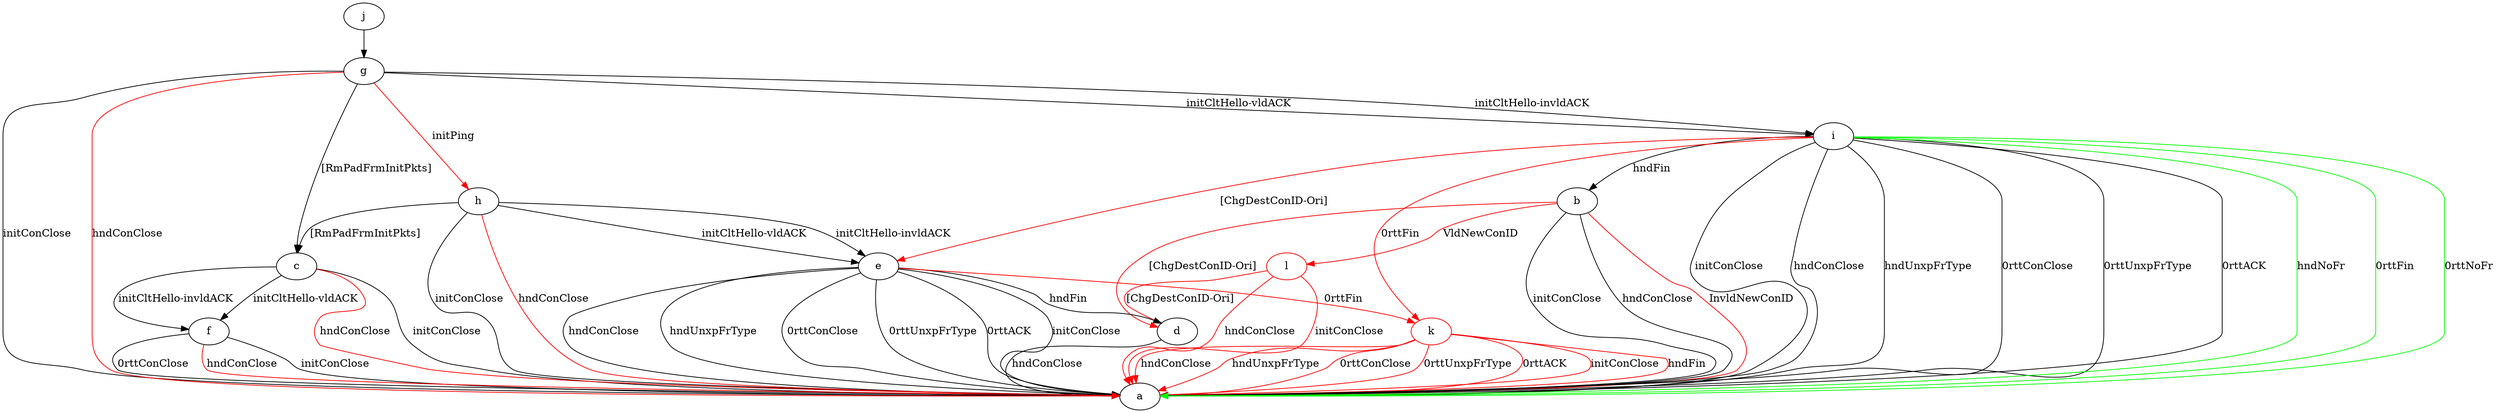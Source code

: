 digraph "" {
	b -> a	[key=0,
		label="initConClose "];
	b -> a	[key=1,
		label="hndConClose "];
	b -> a	[key=2,
		color=red,
		label="InvldNewConID "];
	b -> d	[key=0,
		color=red,
		label="[ChgDestConID-Ori] "];
	l	[color=red];
	b -> l	[key=0,
		color=red,
		label="VldNewConID "];
	c -> a	[key=0,
		label="initConClose "];
	c -> a	[key=1,
		color=red,
		label="hndConClose "];
	c -> f	[key=0,
		label="initCltHello-vldACK "];
	c -> f	[key=1,
		label="initCltHello-invldACK "];
	d -> a	[key=0,
		label="hndConClose "];
	e -> a	[key=0,
		label="initConClose "];
	e -> a	[key=1,
		label="hndConClose "];
	e -> a	[key=2,
		label="hndUnxpFrType "];
	e -> a	[key=3,
		label="0rttConClose "];
	e -> a	[key=4,
		label="0rttUnxpFrType "];
	e -> a	[key=5,
		label="0rttACK "];
	e -> d	[key=0,
		label="hndFin "];
	k	[color=red];
	e -> k	[key=0,
		color=red,
		label="0rttFin "];
	f -> a	[key=0,
		label="initConClose "];
	f -> a	[key=1,
		label="0rttConClose "];
	f -> a	[key=2,
		color=red,
		label="hndConClose "];
	g -> a	[key=0,
		label="initConClose "];
	g -> a	[key=1,
		color=red,
		label="hndConClose "];
	g -> c	[key=0,
		label="[RmPadFrmInitPkts] "];
	g -> h	[key=0,
		color=red,
		label="initPing "];
	g -> i	[key=0,
		label="initCltHello-vldACK "];
	g -> i	[key=1,
		label="initCltHello-invldACK "];
	h -> a	[key=0,
		label="initConClose "];
	h -> a	[key=1,
		color=red,
		label="hndConClose "];
	h -> c	[key=0,
		label="[RmPadFrmInitPkts] "];
	h -> e	[key=0,
		label="initCltHello-vldACK "];
	h -> e	[key=1,
		label="initCltHello-invldACK "];
	i -> a	[key=0,
		label="initConClose "];
	i -> a	[key=1,
		label="hndConClose "];
	i -> a	[key=2,
		label="hndUnxpFrType "];
	i -> a	[key=3,
		label="0rttConClose "];
	i -> a	[key=4,
		label="0rttUnxpFrType "];
	i -> a	[key=5,
		label="0rttACK "];
	i -> a	[key=6,
		color=green,
		label="hndNoFr "];
	i -> a	[key=7,
		color=green,
		label="0rttFin "];
	i -> a	[key=8,
		color=green,
		label="0rttNoFr "];
	i -> b	[key=0,
		label="hndFin "];
	i -> e	[key=0,
		color=red,
		label="[ChgDestConID-Ori] "];
	i -> k	[key=0,
		color=red,
		label="0rttFin "];
	j -> g	[key=0];
	k -> a	[key=0,
		color=red,
		label="initConClose "];
	k -> a	[key=1,
		color=red,
		label="hndFin "];
	k -> a	[key=2,
		color=red,
		label="hndConClose "];
	k -> a	[key=3,
		color=red,
		label="hndUnxpFrType "];
	k -> a	[key=4,
		color=red,
		label="0rttConClose "];
	k -> a	[key=5,
		color=red,
		label="0rttUnxpFrType "];
	k -> a	[key=6,
		color=red,
		label="0rttACK "];
	l -> a	[key=0,
		color=red,
		label="initConClose "];
	l -> a	[key=1,
		color=red,
		label="hndConClose "];
	l -> d	[key=0,
		color=red,
		label="[ChgDestConID-Ori] "];
}
